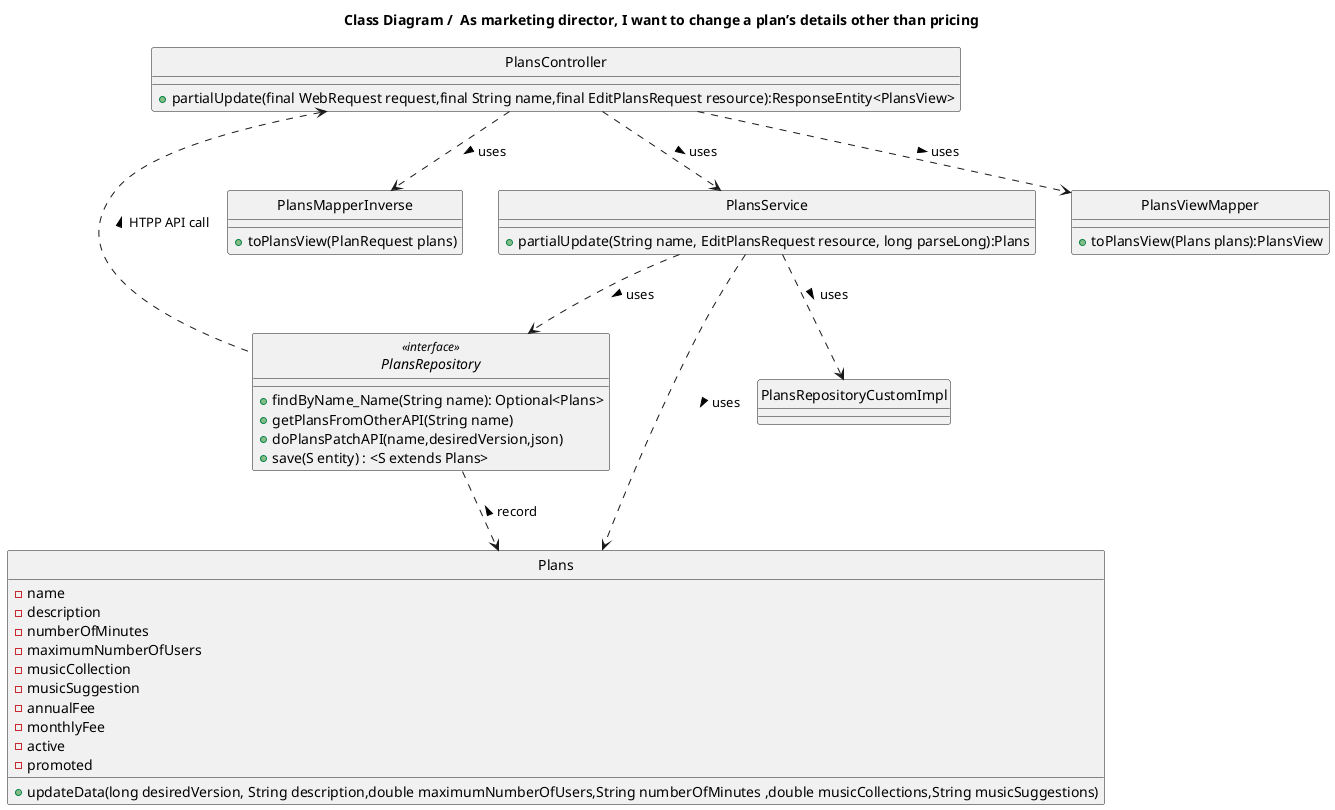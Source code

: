 @startuml
'https://plantuml.com/class-diagram
hide circle
class PlansRepository <<interface>>

title Class Diagram /  As marketing director, I want to change a plan’s details other than pricing

class Plans{
    -name
    - description
    - numberOfMinutes
    -maximumNumberOfUsers
    -musicCollection
     -musicSuggestion
     -annualFee
     -monthlyFee
     -active
     -promoted
     +updateData(long desiredVersion, String description,double maximumNumberOfUsers,String numberOfMinutes ,double musicCollections,String musicSuggestions)
}
class PlansMapperInverse{
    +toPlansView(PlanRequest plans)
}
class PlansController{
    +partialUpdate(final WebRequest request,final String name,final EditPlansRequest resource):ResponseEntity<PlansView>
    }
class PlansService{
 +partialUpdate(String name, EditPlansRequest resource, long parseLong):Plans
}


class PlansViewMapper{
    +toPlansView(Plans plans):PlansView
}
interface PlansRepository
{
+findByName_Name(String name): Optional<Plans>
+ getPlansFromOtherAPI(String name)
+ doPlansPatchAPI(name,desiredVersion,json)
+save(S entity) : <S extends Plans>
}


PlansController ..> PlansService: uses >
PlansService ..> PlansRepository: uses >
PlansService ..> PlansRepositoryCustomImpl: uses >
PlansRepository ..> Plans: < record
PlansService ..> Plans: uses >
PlansRepository ..left>PlansController: HTPP API call >
PlansController ..> PlansMapperInverse: uses >
PlansController ..> PlansViewMapper: uses >

@enduml